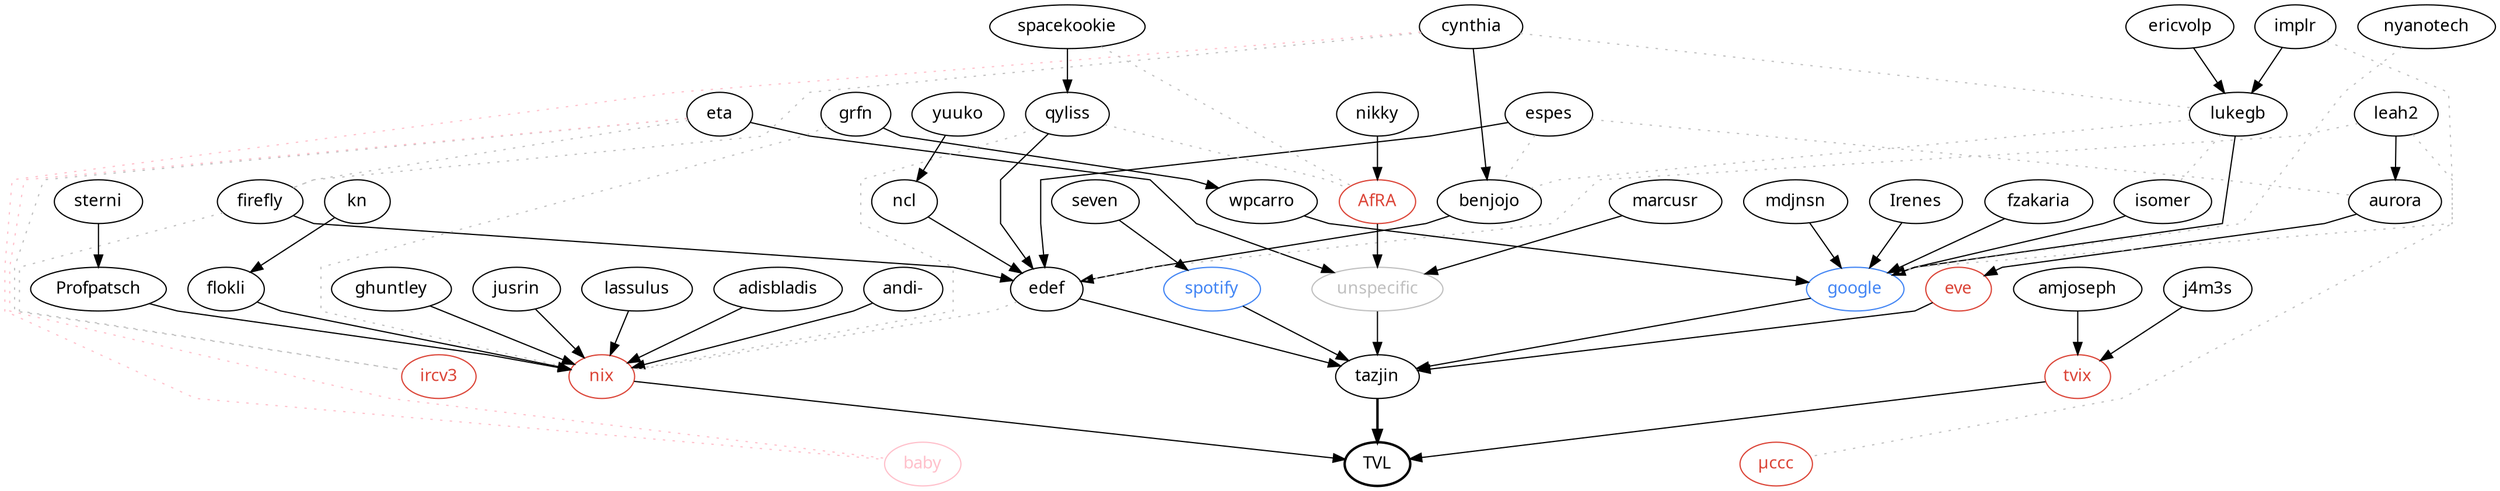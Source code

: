 digraph tvl {
  node [fontname = "JetBrains Mono"];
  overlap = false;
  splines = polyline;

  TVL [style="bold" href="http://tvl.fyi"];
  tazjin -> TVL [style="bold"];

  // people
  subgraph {
    Irenes [href="https://www.pluralpride.com/"];
    adisbladis [href="http://nixos.expert/"];
    amjoseph [href="https://git.sr.ht/~amjoseph"];
    andi [label="andi-" href="https://andreas.rammhold.de/"];
    aurora [href="https://nonegenderleftfox.aventine.se/"];
    benjojo [href="https://benjojo.co.uk/"];
    cynthia [href="https://cynthia.re/"];
    edef [href="https://edef.eu/files/edef.hs"];
    ericvolp [href="https://ericv.me"];
    espes;
    eta [href="https://theta.eu.org/"];
    firefly [href="http://firefly.nu/"];
    flokli [href="https://flokli.de/"];
    fzakaria [href="https://fzakaria.com/"];
    ghuntley [href="https://ghuntley.com/"];
    grfn [href="http://gws.fyi"];
    implr [href="https://twitter.com/implring"];
    isomer [href="https://www.lorier.net/"];
    j4m3s [href="https://github.com/j4m3s-s"];
    jusrin [href="https://jusrin.dev/"];
    kn;
    lassulus;
    leah2 [href="https://leahneukirchen.org/"];
    lukegb [href="https://lukegb.com/"];
    marcusr [href="http://marcus.nordaaker.com/"];
    mdjnsn;
    ncl;
    nikky [href="http://nikky.moe/"];
    nyanotech [href="https://twitter.com/nyanotech"];
    Profpatsch [href="http://profpatsch.de/"];
    qyliss [href="https://alyssa.is"];
    seven [href="https://open.spotify.com/user/so7"];
    spacekookie [href="https://spacekookie.de/"];
    sterni [href="https://sterni.lv/"];
    tazjin [href="https://tazj.in/"];
    wpcarro [href="https://wpcarro.dev/"];
    yuuko;
  }

  // companies (blue)
  subgraph {
    node [color="#4285f4" fontcolor="#4285f4"];
    spotify [href="https://www.spotify.com/"];
    google [href="https://www.google.com/"];
  }

  // communities? (red)
  subgraph {
    node [color="#db4437" fontcolor="#db4437"];
    eve [href="https://www.eveonline.com/"];
    nix [href="https://nixos.org/nix/"];
    tvix [href="https://code.tvl.fyi/tree/tvix"];
    ircv3 [href="https://ircv3.net/"];
    muccc [label="µccc" href="https://muc.ccc.de/"];
    afra [label="AfRA" href="https://afra-berlin.de/"];
  }

  // special
  subgraph {
    baby [color="pink" fontcolor="pink" href="https://cynthia.re/s/baby"];
    unspecific [color="grey" fontcolor="grey"];
  }

  // primary edges (how did they end up in TVL?)
  subgraph {
    // Direct edges
    nix -> TVL;
    tvix -> TVL;

    spotify -> tazjin;
    google -> tazjin;
    eve -> tazjin;
    unspecific -> tazjin;
    edef -> tazjin;

    // via nix
    adisbladis -> nix;
    jusrin -> nix;
    ghuntley -> nix;
    flokli -> nix;
    andi -> nix;
    Profpatsch -> nix;
    lassulus -> nix;

    // via tvix
    j4m3s -> tvix;
    amjoseph -> tvix;

    // via edef
    benjojo -> edef;
    espes -> edef;
    firefly -> edef;
    leah2 -> aurora;
    ncl -> edef;
    qyliss -> edef;

    // via spotify
    seven -> spotify;

    // via google
    Irenes -> google;
    isomer -> google;
    lukegb -> google;
    wpcarro -> google;
    fzakaria -> google;
    mdjnsn -> google;

    // random primary
    grfn -> wpcarro;
    aurora -> eve;
    cynthia -> benjojo;
    eta -> unspecific;
    ericvolp -> lukegb;
    marcusr -> unspecific;
    implr -> lukegb;
    afra -> unspecific;
    nikky -> afra;
    spacekookie -> qyliss;
    kn -> flokli;
    sterni -> Profpatsch;
    yuuko -> ncl;
  }

  // secondary edges (how are they connected otherwise?)
  subgraph {
    edge [weight=0 style="dotted" color="grey" arrowhead="none"];

    // ircv3
    eta -> ircv3;
    firefly -> ircv3;

    // µccc
    leah2 -> muccc;

    // random
    leah2 -> edef;
    lukegb -> isomer;
    eta -> firefly;
    cynthia -> firefly;
    cynthia -> lukegb;
    implr -> google;
    nyanotech -> google;
    lukegb -> benjojo;
    espes -> benjojo;
    espes -> aurora;
    qyliss -> nix;
    grfn -> nix;
    edef -> nix;
    spacekookie -> afra;
    qyliss -> afra;
  }

  // baby
  subgraph {
    edge [weight=0 style="dotted" color="pink" arrowhead="none"];
    cynthia -> baby;
    eta -> baby;
  }
}

